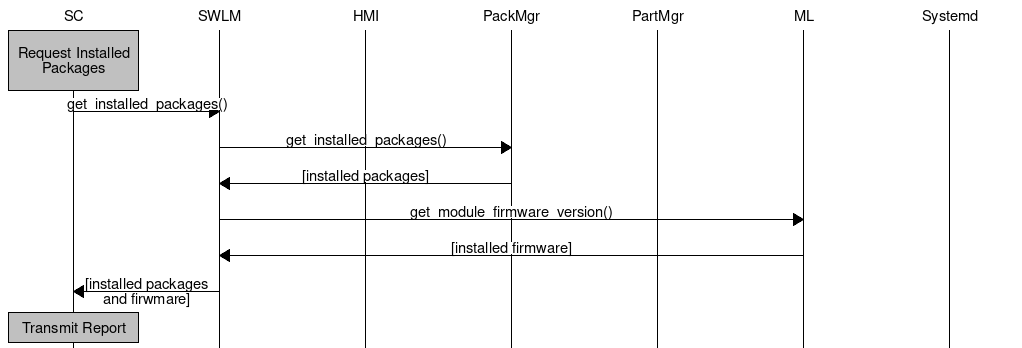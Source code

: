 #
#
# Sequence diagram description
#
# The sequence diagram description below is translated to
# a PNG image by mscgen (http://www.mcternan.me.uk/mscgen/)
# 
# Recompile updated diagrams to a png image with:
#  
#   mscgen -T png swm.msc
#

msc {
  width="1024";
  "SC",  "SWLM", "HMI", "PackMgr", "PartMgr", "ML", "Systemd";
  "SC" box "SC" [ textbgcolour="silver", label = "\nRequest Installed Packages\n" ];
  "SC" => "SWLM" [  label = "get_installed_packages()" ];
  "SWLM" => "PackMgr" [ label = "get_installed_packages()" ];
  "SWLM" <= "PackMgr" [ label = "[installed packages]" ];
  "SWLM" => "ML" [ label = "get_module_firmware_version()" ];
  "SWLM" <= "ML" [ label = "[installed firmware]" ];
  "SC" <= "SWLM"  [ label = "[installed packages\nand firwmare]" ];
  "SC" box "SC" [ textbgcolour="silver", label = "Transmit Report" ];
}
